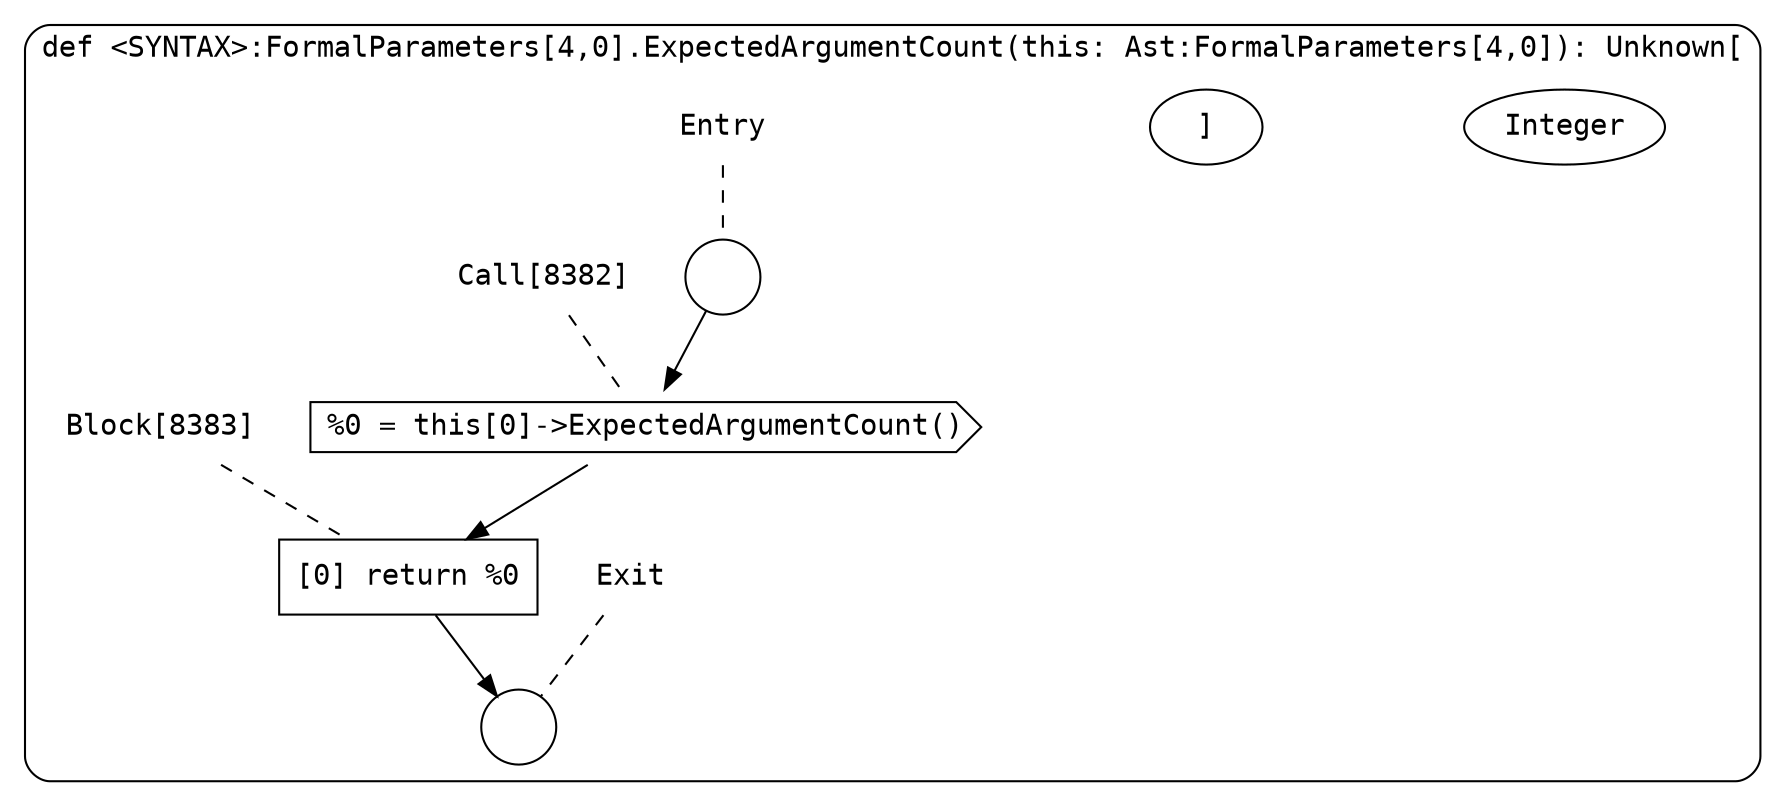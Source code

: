 digraph {
  graph [fontname = "Consolas"]
  node [fontname = "Consolas"]
  edge [fontname = "Consolas"]
  subgraph cluster1557 {
    label = "def <SYNTAX>:FormalParameters[4,0].ExpectedArgumentCount(this: Ast:FormalParameters[4,0]): Unknown["Integer"]"
    style = rounded
    cluster1557_entry_name [shape=none, label=<<font color="black">Entry</font>>]
    cluster1557_entry_name -> cluster1557_entry [arrowhead=none, color="black", style=dashed]
    cluster1557_entry [shape=circle label=" " color="black" fillcolor="white" style=filled]
    cluster1557_entry -> node8382 [color="black"]
    cluster1557_exit_name [shape=none, label=<<font color="black">Exit</font>>]
    cluster1557_exit_name -> cluster1557_exit [arrowhead=none, color="black", style=dashed]
    cluster1557_exit [shape=circle label=" " color="black" fillcolor="white" style=filled]
    node8382_name [shape=none, label=<<font color="black">Call[8382]</font>>]
    node8382_name -> node8382 [arrowhead=none, color="black", style=dashed]
    node8382 [shape=cds, label=<<font color="black">%0 = this[0]-&gt;ExpectedArgumentCount()</font>> color="black" fillcolor="white", style=filled]
    node8382 -> node8383 [color="black"]
    node8383_name [shape=none, label=<<font color="black">Block[8383]</font>>]
    node8383_name -> node8383 [arrowhead=none, color="black", style=dashed]
    node8383 [shape=box, label=<<font color="black">[0] return %0<BR ALIGN="LEFT"/></font>> color="black" fillcolor="white", style=filled]
    node8383 -> cluster1557_exit [color="black"]
  }
}